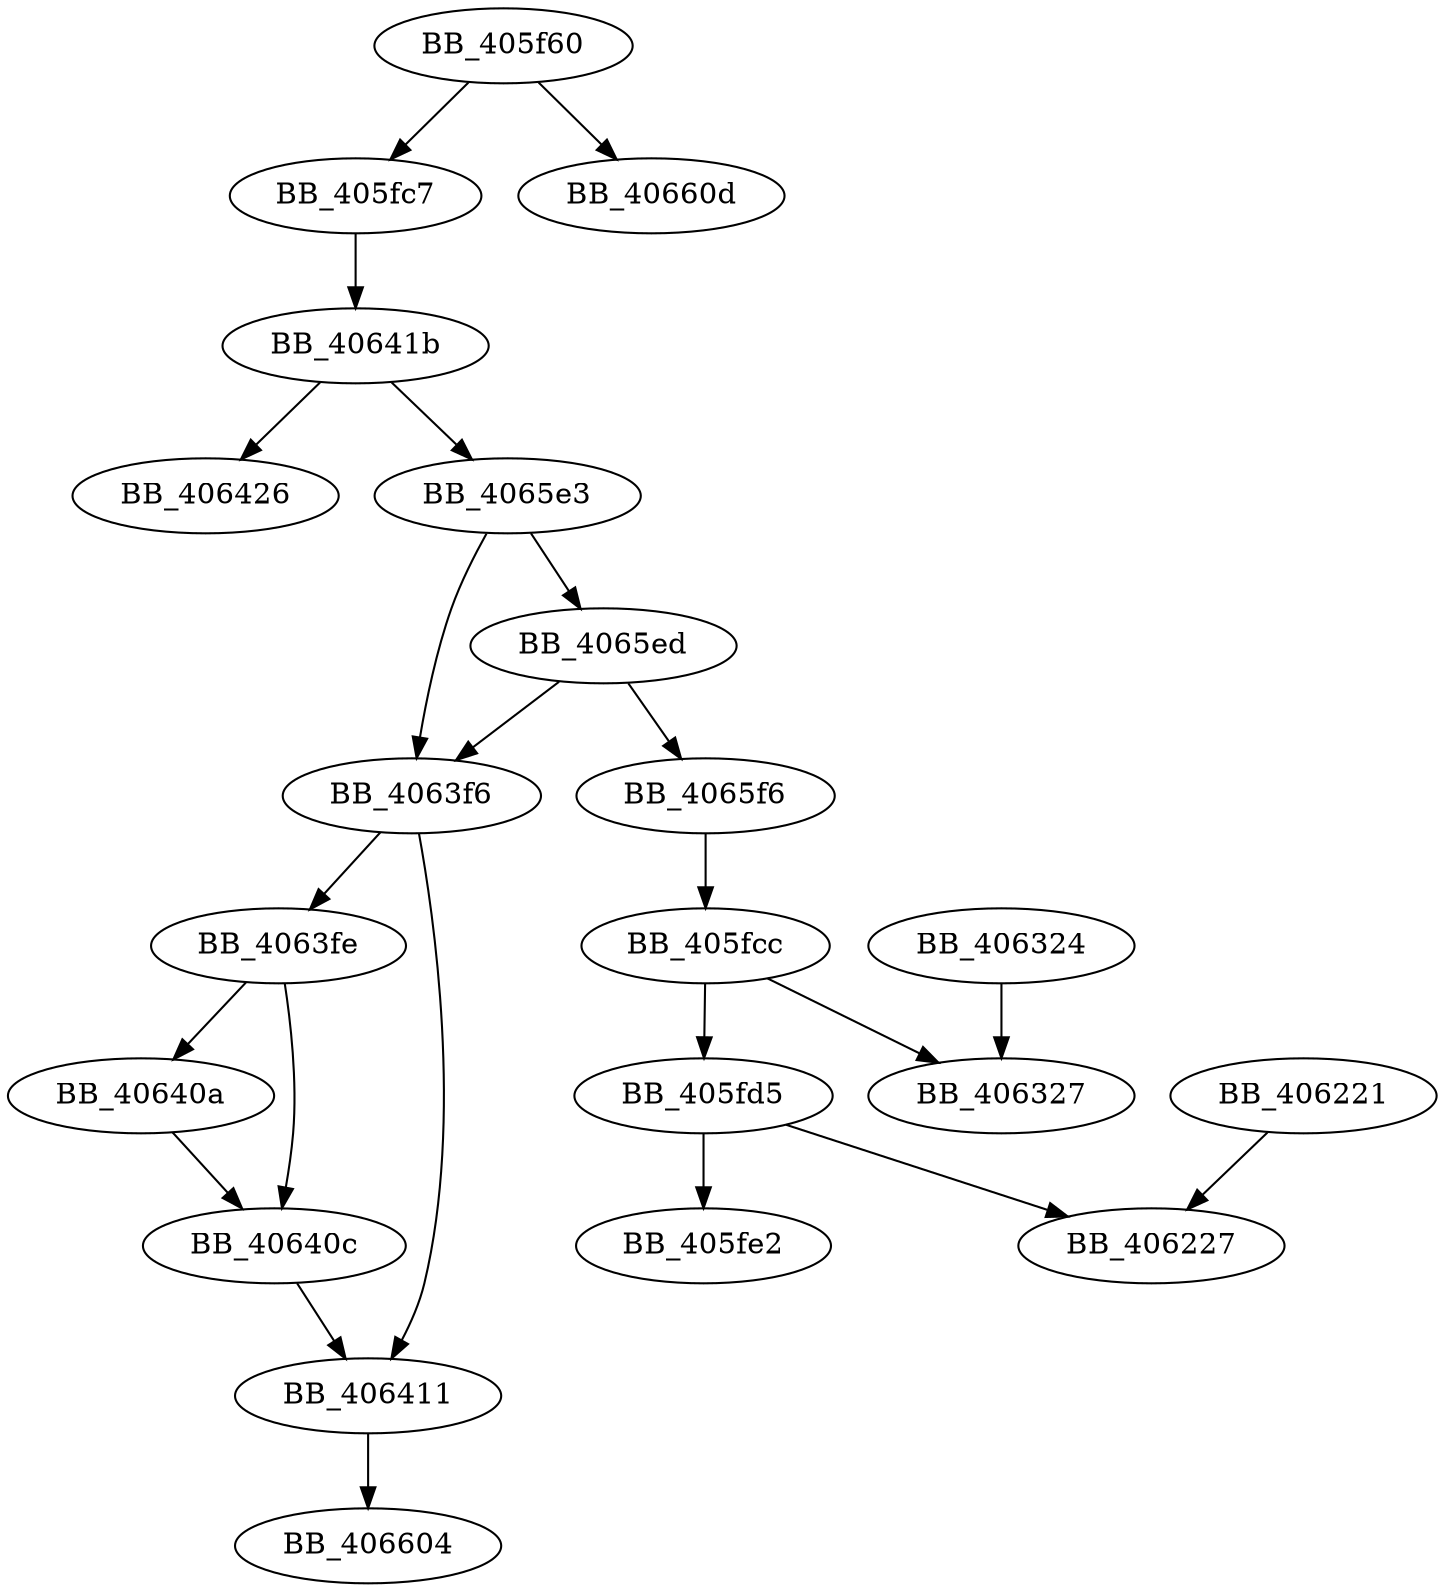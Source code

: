 DiGraph sub_405F60{
BB_405f60->BB_405fc7
BB_405f60->BB_40660d
BB_405fc7->BB_40641b
BB_405fcc->BB_405fd5
BB_405fcc->BB_406327
BB_405fd5->BB_405fe2
BB_405fd5->BB_406227
BB_406221->BB_406227
BB_406324->BB_406327
BB_4063f6->BB_4063fe
BB_4063f6->BB_406411
BB_4063fe->BB_40640a
BB_4063fe->BB_40640c
BB_40640a->BB_40640c
BB_40640c->BB_406411
BB_406411->BB_406604
BB_40641b->BB_406426
BB_40641b->BB_4065e3
BB_4065e3->BB_4063f6
BB_4065e3->BB_4065ed
BB_4065ed->BB_4063f6
BB_4065ed->BB_4065f6
BB_4065f6->BB_405fcc
}
